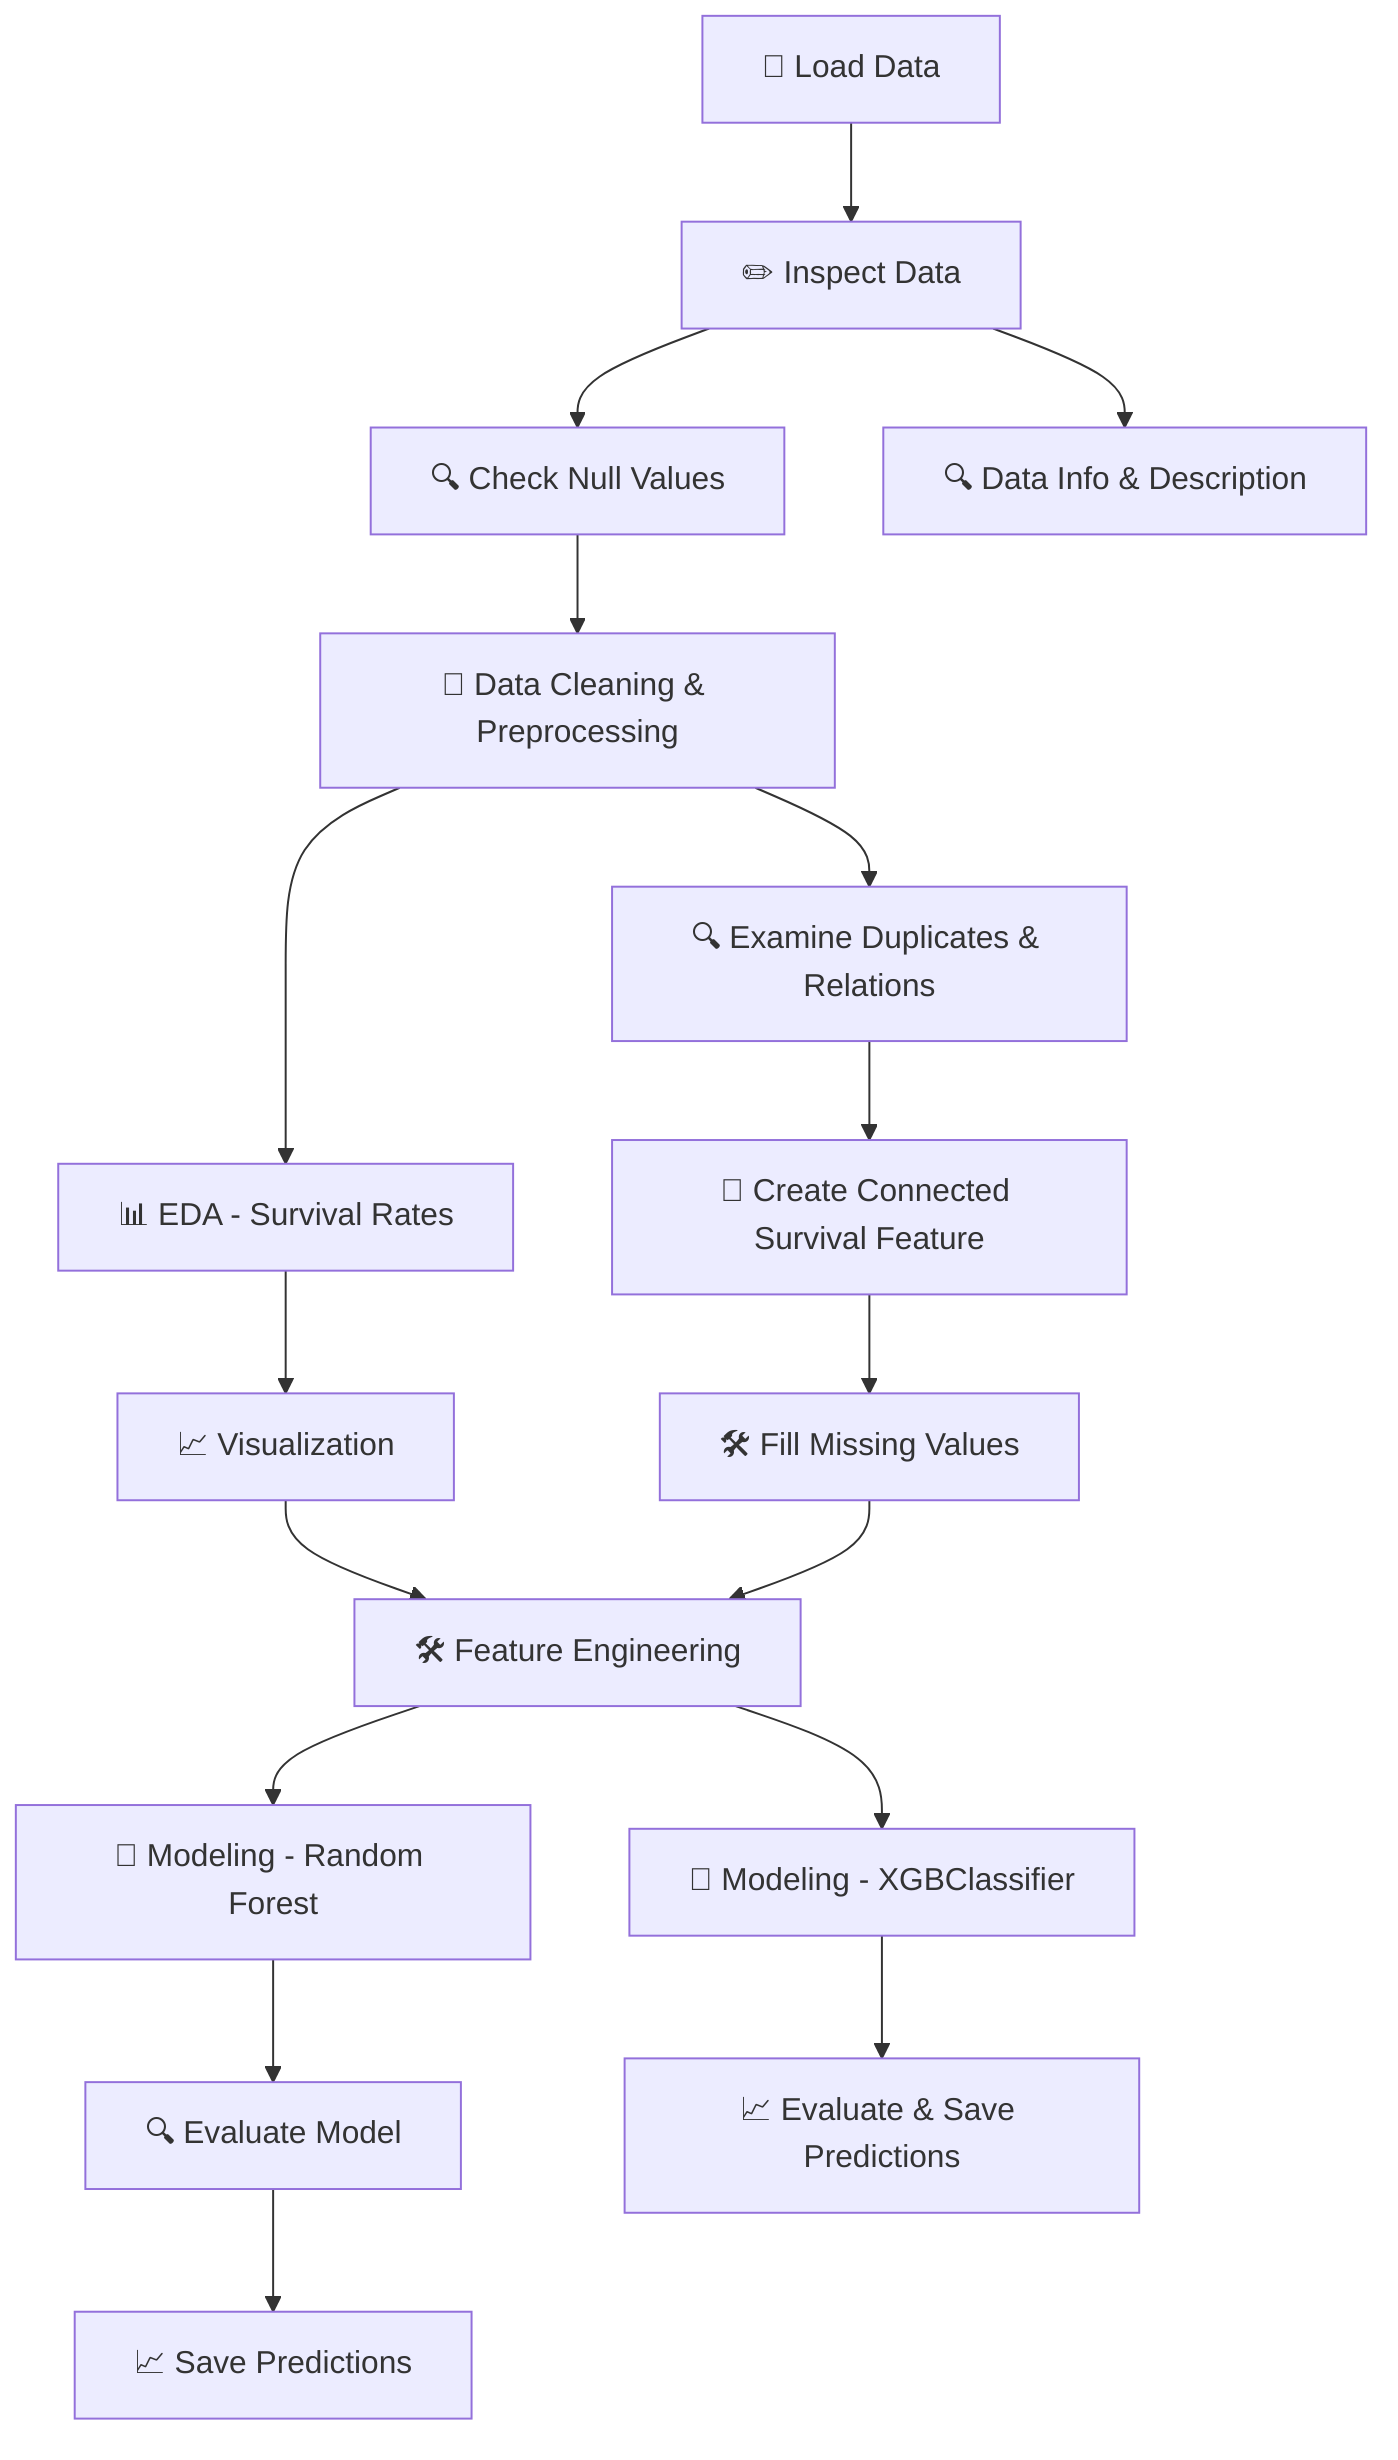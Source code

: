 graph TD;
    A["📁 Load Data"] --> B["✏️ Inspect Data"];
    B --> C["🔍 Check Null Values"];
    B --> D["🔍 Data Info & Description"];
    C --> E["🧹 Data Cleaning & Preprocessing"];
    E --> F["📊 EDA - Survival Rates"];
    F --> G["📈 Visualization"];
    G --> H["🛠️ Feature Engineering"];
    H --> I["🧠 Modeling - Random Forest"];
    I --> J["🔍 Evaluate Model"];
    J --> K["📈 Save Predictions"];
    
    E --> L["🔍 Examine Duplicates & Relations"];
    L --> M["🧠 Create Connected Survival Feature"];
    M --> N["🛠️ Fill Missing Values"];
    N --> H;
    
    H --> O["🚀 Modeling - XGBClassifier"];
    O --> P["📈 Evaluate & Save Predictions"];